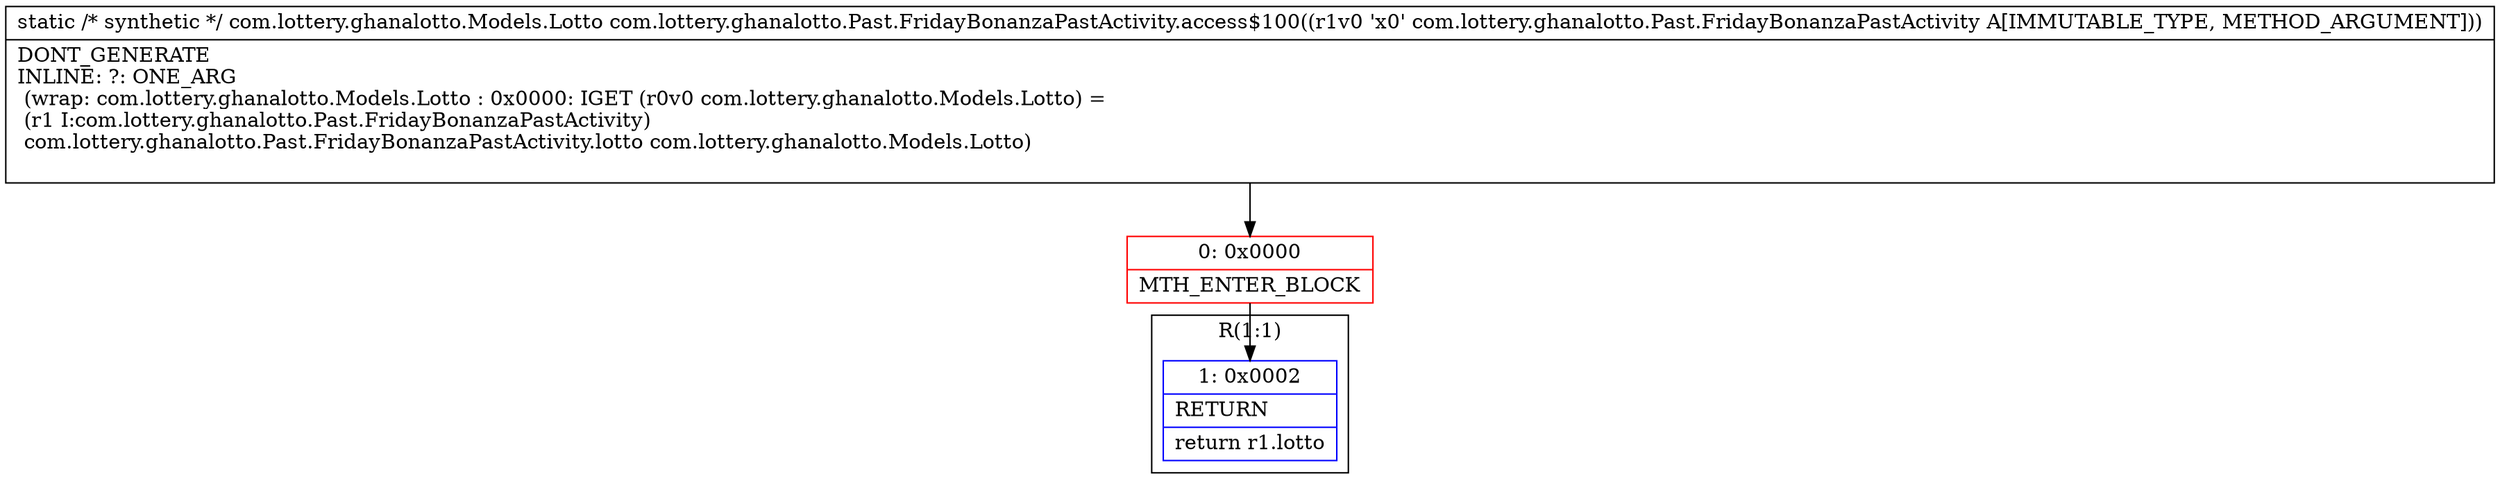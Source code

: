 digraph "CFG forcom.lottery.ghanalotto.Past.FridayBonanzaPastActivity.access$100(Lcom\/lottery\/ghanalotto\/Past\/FridayBonanzaPastActivity;)Lcom\/lottery\/ghanalotto\/Models\/Lotto;" {
subgraph cluster_Region_364121470 {
label = "R(1:1)";
node [shape=record,color=blue];
Node_1 [shape=record,label="{1\:\ 0x0002|RETURN\l|return r1.lotto\l}"];
}
Node_0 [shape=record,color=red,label="{0\:\ 0x0000|MTH_ENTER_BLOCK\l}"];
MethodNode[shape=record,label="{static \/* synthetic *\/ com.lottery.ghanalotto.Models.Lotto com.lottery.ghanalotto.Past.FridayBonanzaPastActivity.access$100((r1v0 'x0' com.lottery.ghanalotto.Past.FridayBonanzaPastActivity A[IMMUTABLE_TYPE, METHOD_ARGUMENT]))  | DONT_GENERATE\lINLINE: ?: ONE_ARG  \l  (wrap: com.lottery.ghanalotto.Models.Lotto : 0x0000: IGET  (r0v0 com.lottery.ghanalotto.Models.Lotto) = \l  (r1 I:com.lottery.ghanalotto.Past.FridayBonanzaPastActivity)\l com.lottery.ghanalotto.Past.FridayBonanzaPastActivity.lotto com.lottery.ghanalotto.Models.Lotto)\l\l}"];
MethodNode -> Node_0;
Node_0 -> Node_1;
}

